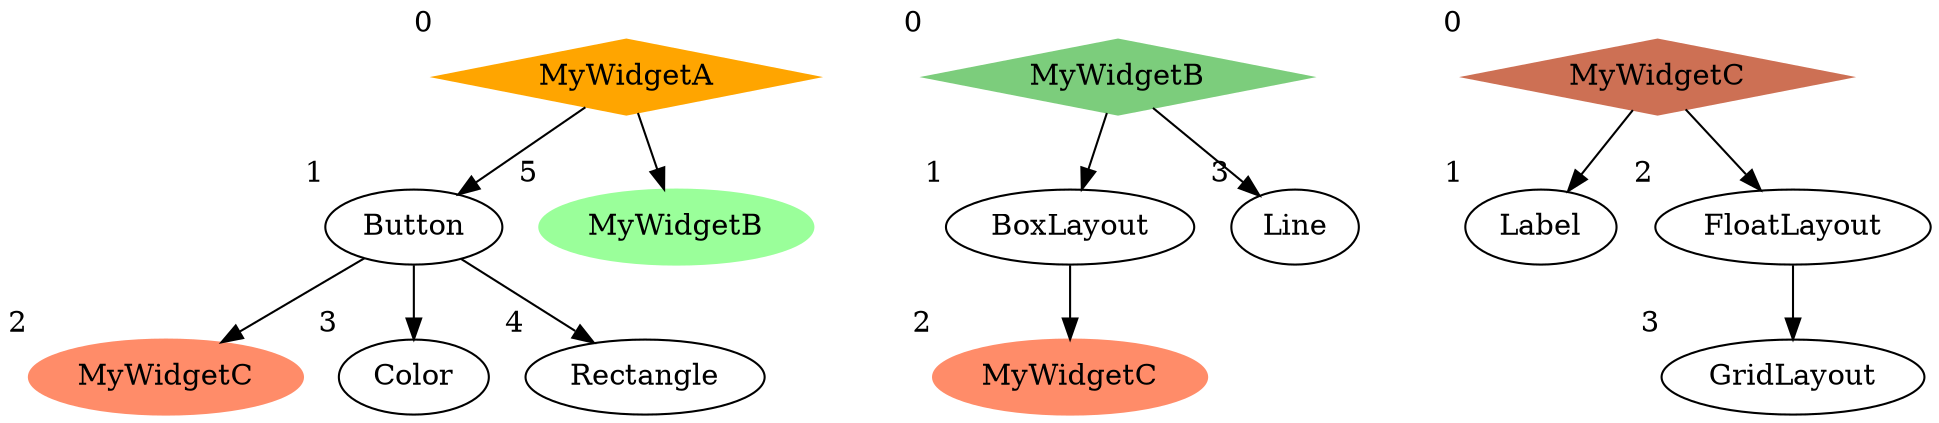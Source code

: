 digraph cluster{

    MyWidgetAW -> Button;
    Button -> MyWidgetC;
    Button -> Color;
    Button -> Rectangle;
    MyWidgetAW -> MyWidgetB;

    MyWidgetAW [shape=diamond, label=MyWidgetA, color="orange", style=filled];
    MyWidgetC [color="salmon1", style=filled];
    MyWidgetB [color="palegreen1", style=filled];

    MyWidgetAW [xlabel="0"];
    Button [xlabel="1"];
    MyWidgetC [xlabel="2"];
    Color [xlabel="3"];
    Rectangle [xlabel="4"];
    MyWidgetB [xlabel="5"];


    MyWidgetBW -> BoxLayout;
    BoxLayout -> MyWidgetC2;
    MyWidgetBW -> Line;

    MyWidgetBW [xlabel="0"];
    BoxLayout [xlabel="1"];
    MyWidgetC2 [xlabel="2"];
    Line [xlabel="3"];

    MyWidgetBW [shape=diamond, label=MyWidgetB, color="palegreen3", style=filled];
    MyWidgetC2 [color="salmon1", style=filled];
    MyWidgetC2 [ label=MyWidgetC];


    MyWidgetCW -> Label;
    MyWidgetCW -> FloatLayout;
    FloatLayout -> GridLayout;


    MyWidgetCW [xlabel="0"];
    Label [xlabel="1"];
    FloatLayout [xlabel="2"];
    GridLayout [xlabel="3"];

    MyWidgetCW [shape=diamond, label=MyWidgetC, color="salmon3", style=filled];
}